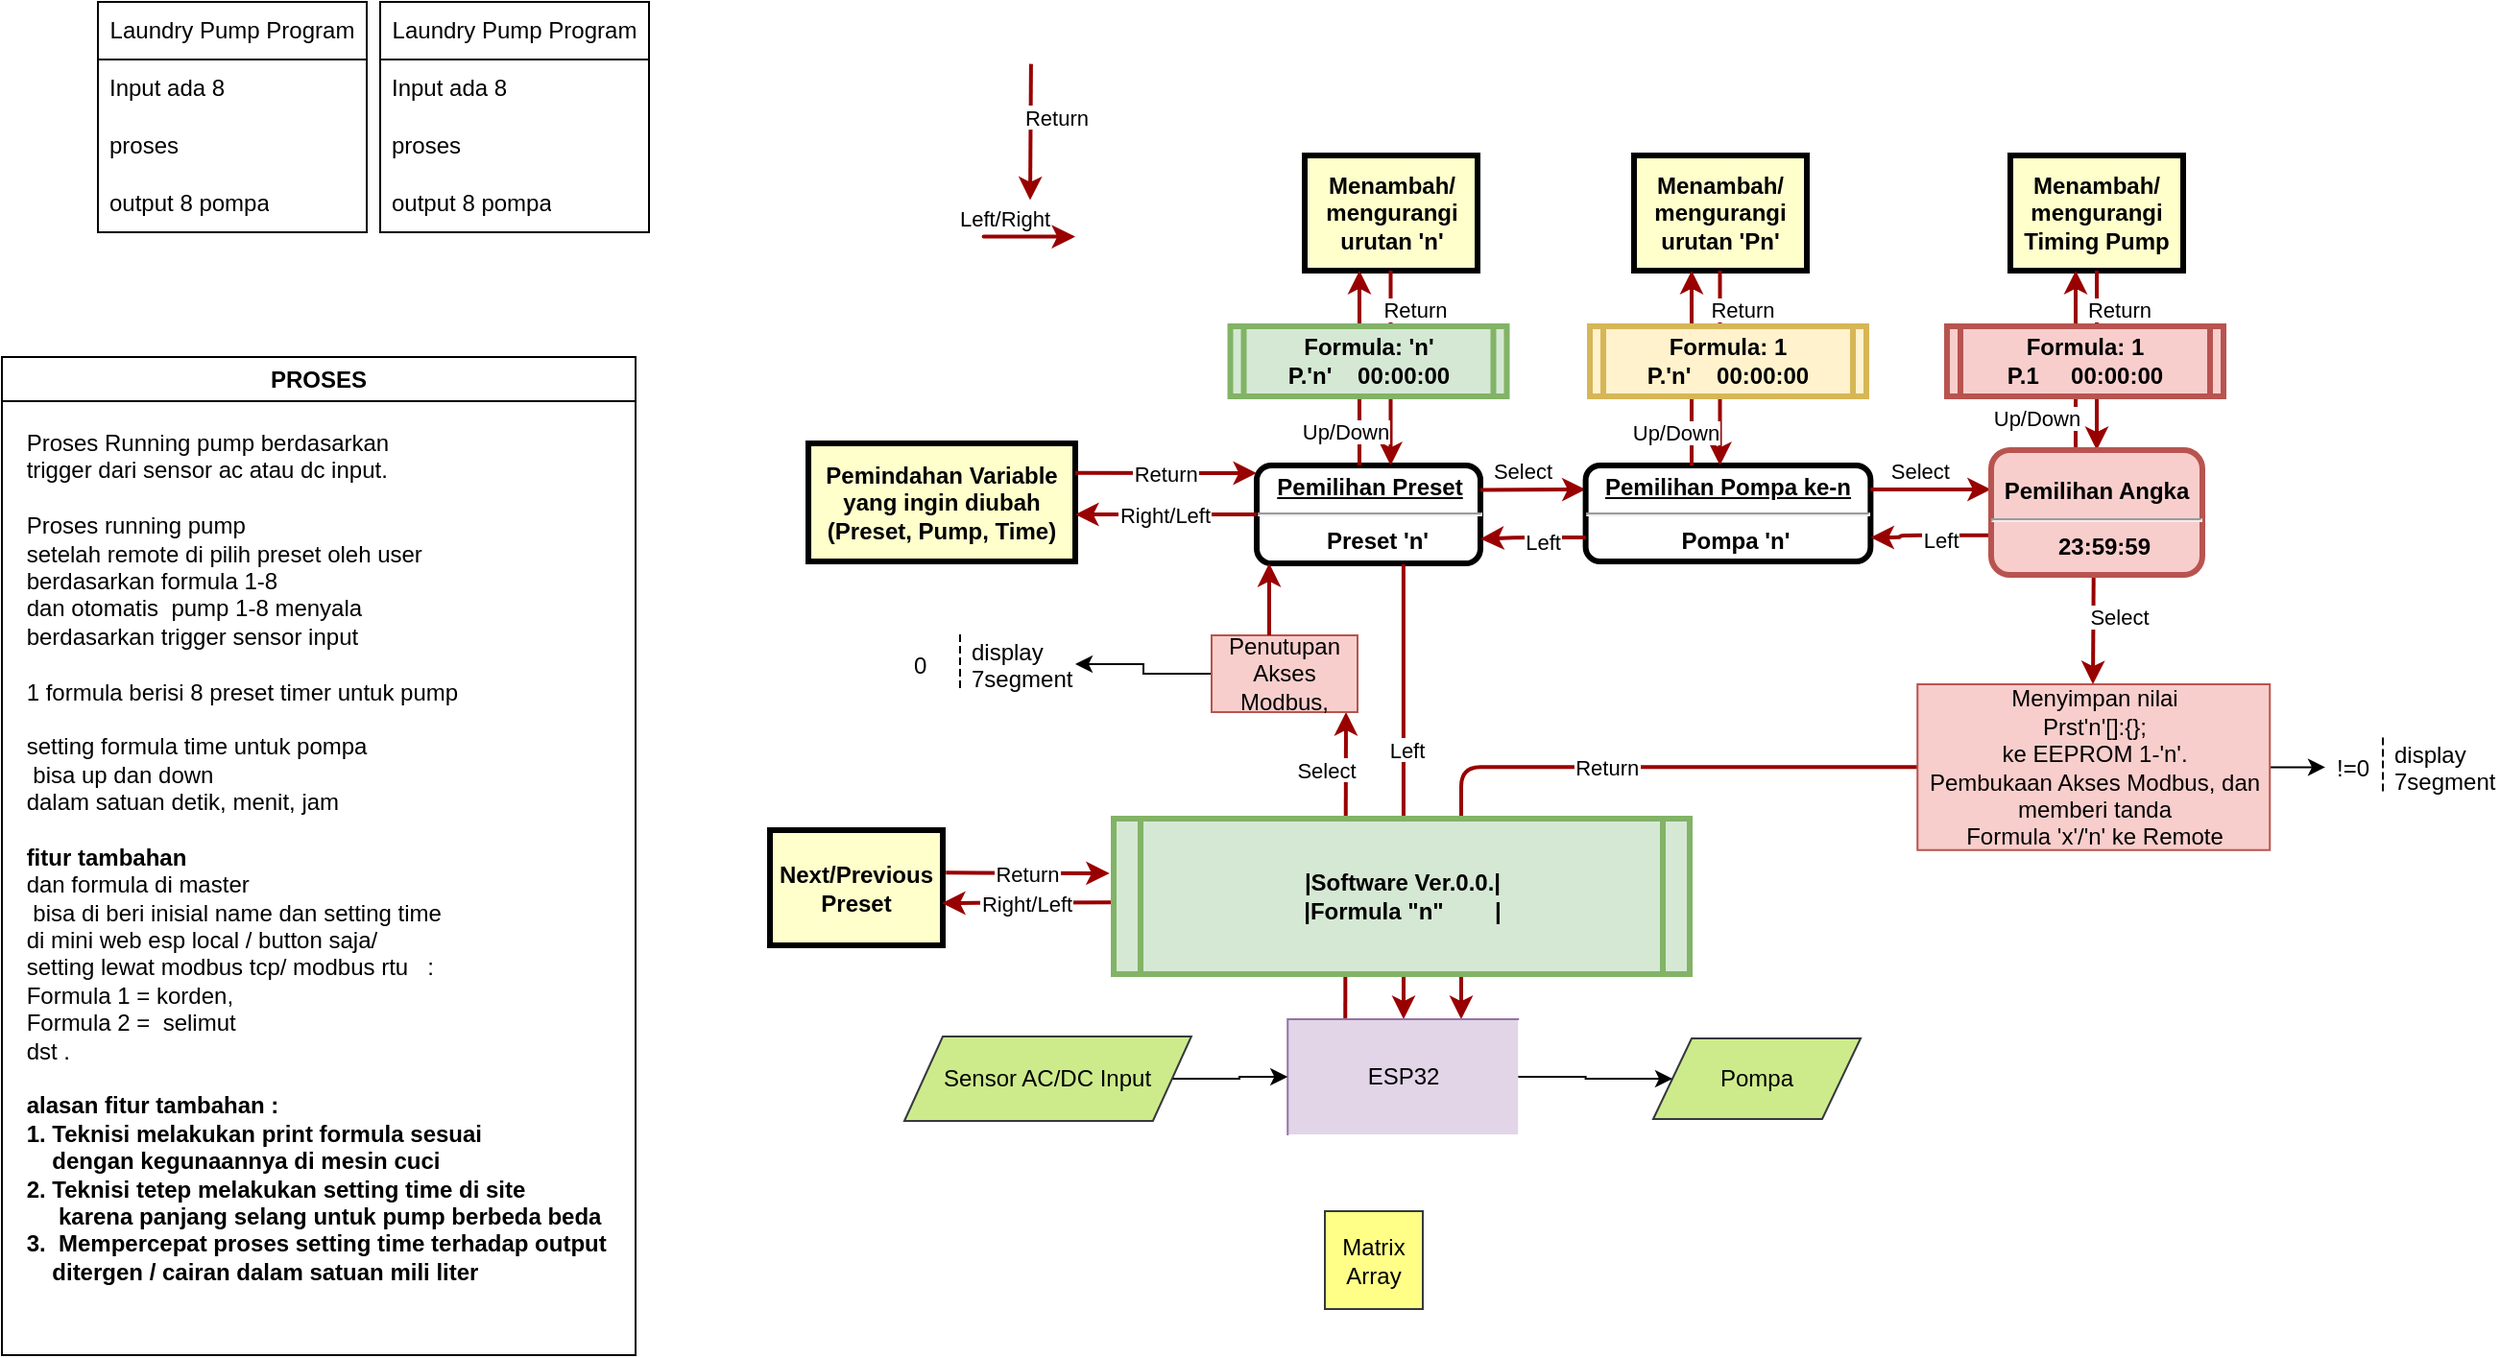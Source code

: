 <mxfile version="24.0.7" type="github">
  <diagram name="Page-1" id="c7558073-3199-34d8-9f00-42111426c3f3">
    <mxGraphModel dx="1645" dy="538" grid="1" gridSize="10" guides="1" tooltips="1" connect="1" arrows="1" fold="1" page="1" pageScale="1" pageWidth="826" pageHeight="1169" background="none" math="0" shadow="0">
      <root>
        <mxCell id="0" />
        <mxCell id="1" parent="0" />
        <mxCell id="2" value="&lt;p style=&quot;margin: 0px; margin-top: 4px; text-align: center; text-decoration: underline;&quot;&gt;&lt;span style=&quot;background-color: initial;&quot;&gt;Pemilihan Preset&lt;/span&gt;&lt;strong&gt;&lt;br&gt;&lt;/strong&gt;&lt;/p&gt;&lt;hr&gt;&lt;p style=&quot;margin: 0px; margin-left: 8px;&quot;&gt;&lt;strong&gt;Preset &#39;n&#39;&lt;/strong&gt;&lt;br&gt;&lt;/p&gt;" style="verticalAlign=middle;align=center;overflow=fill;fontSize=12;fontFamily=Helvetica;html=1;rounded=1;fontStyle=1;strokeWidth=3;" parent="1" vertex="1">
          <mxGeometry x="303.5" y="241.5" width="116.5" height="51" as="geometry" />
        </mxCell>
        <mxCell id="55" value="Select" style="edgeStyle=elbowEdgeStyle;elbow=horizontal;strokeColor=#990000;strokeWidth=2;exitX=0.25;exitY=0;exitDx=0;exitDy=0;" parent="1" source="WiRwgJ6gsVXXDse-BNaT-72" target="_6mjk4-27FrQg_kHxcmd-77" edge="1">
          <mxGeometry x="0.626" y="10" width="100" height="100" relative="1" as="geometry">
            <mxPoint x="325.25" y="425.5" as="sourcePoint" />
            <mxPoint x="379.75" y="261.5" as="targetPoint" />
            <Array as="points">
              <mxPoint x="350" y="460" />
            </Array>
            <mxPoint as="offset" />
          </mxGeometry>
        </mxCell>
        <mxCell id="NX90EAhNhadWSshN6RtQ-158" value="Menambah/&#xa;mengurangi&#xa;Timing Pump" style="whiteSpace=wrap;align=center;verticalAlign=middle;fontStyle=1;strokeWidth=3;fillColor=#FFFFCC" parent="1" vertex="1">
          <mxGeometry x="696" y="80.0" width="90" height="60" as="geometry" />
        </mxCell>
        <mxCell id="NX90EAhNhadWSshN6RtQ-160" value="Select" style="edgeStyle=elbowEdgeStyle;elbow=vertical;strokeColor=#990000;strokeWidth=2;entryX=0;entryY=0.25;entryDx=0;entryDy=0;exitX=1;exitY=0.25;exitDx=0;exitDy=0;" parent="1" source="2" target="_6mjk4-27FrQg_kHxcmd-99" edge="1">
          <mxGeometry x="-0.176" y="10" width="100" height="100" relative="1" as="geometry">
            <mxPoint x="347.63" y="216.5" as="sourcePoint" />
            <mxPoint x="347.63" y="165.5" as="targetPoint" />
            <Array as="points" />
            <mxPoint as="offset" />
          </mxGeometry>
        </mxCell>
        <mxCell id="NX90EAhNhadWSshN6RtQ-161" value="Return" style="edgeStyle=elbowEdgeStyle;elbow=horizontal;strokeColor=#990000;strokeWidth=2;entryX=0.5;entryY=0;entryDx=0;entryDy=0;" parent="1" edge="1">
          <mxGeometry x="-0.21" y="14" width="100" height="100" relative="1" as="geometry">
            <mxPoint x="185.96" y="32.31" as="sourcePoint" />
            <mxPoint x="185.5" y="103.31" as="targetPoint" />
            <Array as="points" />
            <mxPoint as="offset" />
          </mxGeometry>
        </mxCell>
        <mxCell id="NX90EAhNhadWSshN6RtQ-163" value="Pemindahan Variable&#xa;yang ingin diubah &#xa;(Preset, Pump, Time)" style="whiteSpace=wrap;align=center;verticalAlign=middle;fontStyle=1;strokeWidth=3;fillColor=#FFFFCC" parent="1" vertex="1">
          <mxGeometry x="70" y="230" width="139" height="61.5" as="geometry" />
        </mxCell>
        <mxCell id="NX90EAhNhadWSshN6RtQ-165" value="Right/Left" style="edgeStyle=elbowEdgeStyle;elbow=vertical;strokeColor=#990000;strokeWidth=2;exitX=0;exitY=0.5;exitDx=0;exitDy=0;" parent="1" source="2" target="NX90EAhNhadWSshN6RtQ-163" edge="1">
          <mxGeometry width="100" height="100" relative="1" as="geometry">
            <mxPoint x="357.63" y="226.5" as="sourcePoint" />
            <mxPoint x="357.63" y="175.5" as="targetPoint" />
            <Array as="points" />
          </mxGeometry>
        </mxCell>
        <mxCell id="NX90EAhNhadWSshN6RtQ-166" value="Return" style="edgeStyle=elbowEdgeStyle;elbow=vertical;strokeColor=#990000;strokeWidth=2;exitX=1;exitY=0.25;exitDx=0;exitDy=0;" parent="1" source="NX90EAhNhadWSshN6RtQ-163" target="2" edge="1">
          <mxGeometry width="100" height="100" relative="1" as="geometry">
            <mxPoint x="241" y="245.8" as="sourcePoint" />
            <mxPoint x="306.0" y="245.8" as="targetPoint" />
            <Array as="points" />
          </mxGeometry>
        </mxCell>
        <mxCell id="NX90EAhNhadWSshN6RtQ-175" value="Next/Previous&#xa;Preset" style="whiteSpace=wrap;align=center;verticalAlign=middle;fontStyle=1;strokeWidth=3;fillColor=#FFFFCC" parent="1" vertex="1">
          <mxGeometry x="50" y="431.5" width="90" height="60" as="geometry" />
        </mxCell>
        <mxCell id="NX90EAhNhadWSshN6RtQ-176" value="Right/Left" style="edgeStyle=elbowEdgeStyle;elbow=vertical;strokeColor=#990000;strokeWidth=2;entryX=0.995;entryY=0.632;entryDx=0;entryDy=0;entryPerimeter=0;exitX=-0.001;exitY=0.539;exitDx=0;exitDy=0;exitPerimeter=0;" parent="1" source="5" target="NX90EAhNhadWSshN6RtQ-175" edge="1">
          <mxGeometry width="100" height="100" relative="1" as="geometry">
            <mxPoint x="219" y="469.5" as="sourcePoint" />
            <mxPoint x="202" y="468.8" as="targetPoint" />
            <Array as="points" />
          </mxGeometry>
        </mxCell>
        <mxCell id="NX90EAhNhadWSshN6RtQ-177" value="Return" style="edgeStyle=elbowEdgeStyle;elbow=vertical;strokeColor=#990000;strokeWidth=2;exitX=1.018;exitY=0.369;exitDx=0;exitDy=0;exitPerimeter=0;entryX=-0.007;entryY=0.358;entryDx=0;entryDy=0;entryPerimeter=0;" parent="1" source="NX90EAhNhadWSshN6RtQ-175" target="5" edge="1">
          <mxGeometry width="100" height="100" relative="1" as="geometry">
            <mxPoint x="202" y="453.8" as="sourcePoint" />
            <mxPoint x="219" y="455.5" as="targetPoint" />
            <Array as="points" />
          </mxGeometry>
        </mxCell>
        <mxCell id="NX90EAhNhadWSshN6RtQ-178" value="Return" style="edgeStyle=elbowEdgeStyle;elbow=horizontal;strokeColor=#990000;strokeWidth=2;entryX=0.75;entryY=0;entryDx=0;entryDy=0;" parent="1" source="_6mjk4-27FrQg_kHxcmd-78" target="WiRwgJ6gsVXXDse-BNaT-72" edge="1">
          <mxGeometry x="-0.125" width="100" height="100" relative="1" as="geometry">
            <mxPoint x="464.663" y="401.87" as="sourcePoint" />
            <mxPoint x="465" y="426" as="targetPoint" />
            <Array as="points">
              <mxPoint x="410" y="460" />
            </Array>
            <mxPoint as="offset" />
          </mxGeometry>
        </mxCell>
        <mxCell id="WiRwgJ6gsVXXDse-BNaT-103" value="" style="edgeStyle=orthogonalEdgeStyle;rounded=0;orthogonalLoop=1;jettySize=auto;html=1;" parent="1" source="_6mjk4-27FrQg_kHxcmd-77" target="WiRwgJ6gsVXXDse-BNaT-100" edge="1">
          <mxGeometry relative="1" as="geometry" />
        </mxCell>
        <mxCell id="_6mjk4-27FrQg_kHxcmd-77" value="Penutupan Akses Modbus," style="rounded=0;whiteSpace=wrap;html=1;fillColor=#f8cecc;strokeColor=#b85450;" parent="1" vertex="1">
          <mxGeometry x="280" y="330" width="76" height="40" as="geometry" />
        </mxCell>
        <mxCell id="WiRwgJ6gsVXXDse-BNaT-106" value="" style="edgeStyle=orthogonalEdgeStyle;rounded=0;orthogonalLoop=1;jettySize=auto;html=1;" parent="1" source="_6mjk4-27FrQg_kHxcmd-78" target="WiRwgJ6gsVXXDse-BNaT-104" edge="1">
          <mxGeometry relative="1" as="geometry" />
        </mxCell>
        <mxCell id="_6mjk4-27FrQg_kHxcmd-78" value="Menyimpan nilai&lt;br&gt;Prst&#39;n&#39;[]:{};&lt;br&gt;ke EEPROM 1-&#39;n&#39;.&lt;br&gt;Pembukaan Akses Modbus, dan memberi tanda&lt;br&gt;Formula &#39;x&#39;/&#39;n&#39; ke Remote" style="rounded=0;whiteSpace=wrap;html=1;fillColor=#f8cecc;strokeColor=#b85450;" parent="1" vertex="1">
          <mxGeometry x="647.63" y="355.5" width="183.5" height="86.37" as="geometry" />
        </mxCell>
        <mxCell id="_6mjk4-27FrQg_kHxcmd-81" value="" style="edgeStyle=elbowEdgeStyle;elbow=horizontal;strokeColor=#990000;strokeWidth=2;" parent="1" source="_6mjk4-27FrQg_kHxcmd-77" target="2" edge="1">
          <mxGeometry x="0.008" y="6" width="100" height="100" relative="1" as="geometry">
            <mxPoint x="301" y="435.5" as="sourcePoint" />
            <mxPoint x="310" y="300" as="targetPoint" />
            <Array as="points">
              <mxPoint x="310" y="320" />
            </Array>
            <mxPoint as="offset" />
          </mxGeometry>
        </mxCell>
        <mxCell id="_6mjk4-27FrQg_kHxcmd-82" value="Laundry Pump Program" style="swimlane;fontStyle=0;childLayout=stackLayout;horizontal=1;startSize=30;horizontalStack=0;resizeParent=1;resizeParentMax=0;resizeLast=0;collapsible=1;marginBottom=0;whiteSpace=wrap;html=1;" parent="1" vertex="1">
          <mxGeometry x="-153" width="140" height="120" as="geometry" />
        </mxCell>
        <mxCell id="_6mjk4-27FrQg_kHxcmd-83" value="Input ada 8&amp;nbsp;" style="text;strokeColor=none;fillColor=none;align=left;verticalAlign=middle;spacingLeft=4;spacingRight=4;overflow=hidden;points=[[0,0.5],[1,0.5]];portConstraint=eastwest;rotatable=0;whiteSpace=wrap;html=1;" parent="_6mjk4-27FrQg_kHxcmd-82" vertex="1">
          <mxGeometry y="30" width="140" height="30" as="geometry" />
        </mxCell>
        <mxCell id="_6mjk4-27FrQg_kHxcmd-84" value="proses" style="text;strokeColor=none;fillColor=none;align=left;verticalAlign=middle;spacingLeft=4;spacingRight=4;overflow=hidden;points=[[0,0.5],[1,0.5]];portConstraint=eastwest;rotatable=0;whiteSpace=wrap;html=1;" parent="_6mjk4-27FrQg_kHxcmd-82" vertex="1">
          <mxGeometry y="60" width="140" height="30" as="geometry" />
        </mxCell>
        <mxCell id="_6mjk4-27FrQg_kHxcmd-85" value="output 8 pompa" style="text;strokeColor=none;fillColor=none;align=left;verticalAlign=middle;spacingLeft=4;spacingRight=4;overflow=hidden;points=[[0,0.5],[1,0.5]];portConstraint=eastwest;rotatable=0;whiteSpace=wrap;html=1;" parent="_6mjk4-27FrQg_kHxcmd-82" vertex="1">
          <mxGeometry y="90" width="140" height="30" as="geometry" />
        </mxCell>
        <mxCell id="_6mjk4-27FrQg_kHxcmd-96" value="PROSES" style="swimlane;whiteSpace=wrap;html=1;" parent="1" vertex="1">
          <mxGeometry x="-350" y="185" width="330" height="520" as="geometry">
            <mxRectangle x="10" y="10" width="120" height="30" as="alternateBounds" />
          </mxGeometry>
        </mxCell>
        <mxCell id="_6mjk4-27FrQg_kHxcmd-97" value="&lt;div style=&quot;text-align: justify;&quot;&gt;&lt;span style=&quot;background-color: initial;&quot;&gt;Proses Running pump berdasarkan&amp;nbsp;&lt;/span&gt;&lt;/div&gt;&lt;div style=&quot;text-align: justify;&quot;&gt;trigger dari sensor ac atau dc input.&amp;nbsp;&lt;/div&gt;&lt;div style=&quot;text-align: justify;&quot;&gt;&lt;br&gt;&lt;/div&gt;&lt;div style=&quot;text-align: justify;&quot;&gt;Proses running pump&amp;nbsp;&lt;/div&gt;&lt;div style=&quot;text-align: justify;&quot;&gt;setelah remote di pilih preset oleh user&amp;nbsp;&lt;/div&gt;&lt;div style=&quot;text-align: justify;&quot;&gt;&lt;span style=&quot;background-color: initial;&quot;&gt;berdasarkan formula 1-8&amp;nbsp;&lt;/span&gt;&lt;/div&gt;&lt;div style=&quot;text-align: justify;&quot;&gt;&lt;span style=&quot;background-color: initial;&quot;&gt;dan otomatis&amp;nbsp; pump 1-8 menyala&amp;nbsp;&lt;/span&gt;&lt;/div&gt;&lt;div style=&quot;text-align: justify;&quot;&gt;&lt;span style=&quot;background-color: initial;&quot;&gt;berdasarkan trigger sensor input&amp;nbsp;&amp;nbsp;&lt;/span&gt;&lt;/div&gt;&lt;div style=&quot;text-align: justify;&quot;&gt;&lt;span style=&quot;background-color: initial;&quot;&gt;&lt;br&gt;&lt;/span&gt;&lt;/div&gt;&lt;div style=&quot;text-align: justify;&quot;&gt;&lt;span style=&quot;background-color: initial;&quot;&gt;1 formula berisi 8 preset timer untuk pump&lt;/span&gt;&lt;/div&gt;&lt;div style=&quot;text-align: justify;&quot;&gt;&lt;span style=&quot;background-color: initial;&quot;&gt;&lt;br&gt;&lt;/span&gt;&lt;/div&gt;&lt;div style=&quot;text-align: justify;&quot;&gt;&lt;span style=&quot;background-color: initial;&quot;&gt;setting formula time untuk pompa&amp;nbsp;&lt;/span&gt;&lt;/div&gt;&lt;div style=&quot;text-align: justify;&quot;&gt;&lt;span style=&quot;background-color: initial;&quot;&gt;&amp;nbsp;bisa up dan down&amp;nbsp;&lt;/span&gt;&lt;/div&gt;&lt;div style=&quot;text-align: justify;&quot;&gt;&lt;span style=&quot;background-color: initial;&quot;&gt;dalam satuan detik, menit, jam&lt;/span&gt;&lt;/div&gt;&lt;div style=&quot;text-align: justify;&quot;&gt;&lt;br&gt;&lt;/div&gt;&lt;div style=&quot;text-align: justify;&quot;&gt;&lt;b&gt;fitur tambahan&lt;/b&gt;&amp;nbsp;&lt;/div&gt;&lt;div style=&quot;text-align: justify;&quot;&gt;&lt;span style=&quot;background-color: initial;&quot;&gt;dan formula di master&amp;nbsp;&lt;/span&gt;&lt;/div&gt;&lt;div style=&quot;text-align: justify;&quot;&gt;&lt;span style=&quot;background-color: initial;&quot;&gt;&amp;nbsp;bisa di beri inisial name dan setting time&amp;nbsp;&lt;/span&gt;&lt;/div&gt;&lt;div style=&quot;text-align: justify;&quot;&gt;&lt;span style=&quot;background-color: initial;&quot;&gt;di mini web esp local / button saja/&amp;nbsp;&lt;/span&gt;&lt;/div&gt;&lt;div style=&quot;text-align: justify;&quot;&gt;&lt;span style=&quot;background-color: initial;&quot;&gt;setting lewat modbus tcp/ modbus rtu&amp;nbsp; &amp;nbsp;:&lt;/span&gt;&lt;/div&gt;&lt;div style=&quot;text-align: justify;&quot;&gt;&lt;span style=&quot;background-color: initial;&quot;&gt;Formula 1 = korden,&lt;/span&gt;&lt;/div&gt;&lt;div style=&quot;text-align: justify;&quot;&gt;&lt;span style=&quot;background-color: initial;&quot;&gt;Formula 2 =&amp;nbsp; selimut&amp;nbsp; &amp;nbsp;&lt;/span&gt;&lt;/div&gt;&lt;div style=&quot;text-align: justify;&quot;&gt;&lt;span style=&quot;background-color: initial;&quot;&gt;dst .&amp;nbsp;&lt;/span&gt;&lt;/div&gt;&lt;div style=&quot;text-align: justify;&quot;&gt;&lt;span style=&quot;background-color: initial;&quot;&gt;&lt;br&gt;&lt;/span&gt;&lt;/div&gt;&lt;div style=&quot;text-align: justify;&quot;&gt;&lt;b&gt;alasan fitur tambahan :&amp;nbsp;&lt;/b&gt;&lt;/div&gt;&lt;div style=&quot;text-align: justify;&quot;&gt;&lt;b&gt;1. Teknisi melakukan print formula sesuai&amp;nbsp;&lt;/b&gt;&lt;/div&gt;&lt;div style=&quot;text-align: justify;&quot;&gt;&lt;b&gt;&amp;nbsp; &amp;nbsp; dengan kegunaannya di mesin cuci&amp;nbsp;&lt;/b&gt;&lt;/div&gt;&lt;div style=&quot;text-align: justify;&quot;&gt;&lt;b&gt;2. Teknisi tetep melakukan setting time di site&lt;/b&gt;&lt;/div&gt;&lt;div style=&quot;text-align: justify;&quot;&gt;&lt;b&gt;&amp;nbsp; &amp;nbsp; &amp;nbsp;karena panjang selang untuk pump berbeda beda&amp;nbsp;&lt;/b&gt;&lt;/div&gt;&lt;div style=&quot;text-align: justify;&quot;&gt;&lt;b&gt;3.&amp;nbsp; Mempercepat proses setting time terhadap output&amp;nbsp;&lt;/b&gt;&lt;/div&gt;&lt;div style=&quot;text-align: justify;&quot;&gt;&lt;b style=&quot;background-color: initial;&quot;&gt;&amp;nbsp; &amp;nbsp; ditergen / cairan dalam satuan mili liter&amp;nbsp;&lt;/b&gt;&lt;/div&gt;&lt;div style=&quot;text-align: justify;&quot;&gt;&lt;b style=&quot;background-color: initial;&quot;&gt;&amp;nbsp;&lt;/b&gt;&lt;br&gt;&lt;/div&gt;&lt;div style=&quot;text-align: justify;&quot;&gt;&lt;b&gt;&amp;nbsp; &amp;nbsp;&amp;nbsp;&lt;/b&gt;&lt;/div&gt;" style="text;html=1;align=center;verticalAlign=middle;resizable=0;points=[];autosize=1;strokeColor=none;fillColor=none;" parent="_6mjk4-27FrQg_kHxcmd-96" vertex="1">
          <mxGeometry y="30" width="330" height="490" as="geometry" />
        </mxCell>
        <mxCell id="_6mjk4-27FrQg_kHxcmd-99" value="&lt;p style=&quot;margin: 0px; margin-top: 4px; text-align: center; text-decoration: underline;&quot;&gt;Pemilihan Pompa ke-n&lt;strong&gt;&lt;br&gt;&lt;/strong&gt;&lt;/p&gt;&lt;hr&gt;&lt;p style=&quot;margin: 0px; margin-left: 8px;&quot;&gt;Pompa &#39;n&#39;&lt;/p&gt;" style="verticalAlign=middle;align=center;overflow=fill;fontSize=12;fontFamily=Helvetica;html=1;rounded=1;fontStyle=1;strokeWidth=3;" parent="1" vertex="1">
          <mxGeometry x="474.81" y="241.5" width="148.38" height="50" as="geometry" />
        </mxCell>
        <mxCell id="_6mjk4-27FrQg_kHxcmd-103" value="Select" style="edgeStyle=elbowEdgeStyle;elbow=vertical;strokeColor=#990000;strokeWidth=2;exitX=1;exitY=0.25;exitDx=0;exitDy=0;entryX=-0.001;entryY=0.312;entryDx=0;entryDy=0;entryPerimeter=0;" parent="1" source="_6mjk4-27FrQg_kHxcmd-99" target="WiRwgJ6gsVXXDse-BNaT-62" edge="1">
          <mxGeometry x="-0.176" y="10" width="100" height="100" relative="1" as="geometry">
            <mxPoint x="543.68" y="244" as="sourcePoint" />
            <mxPoint x="675.75" y="260.975" as="targetPoint" />
            <Array as="points" />
            <mxPoint as="offset" />
          </mxGeometry>
        </mxCell>
        <mxCell id="_6mjk4-27FrQg_kHxcmd-108" value="Return" style="edgeStyle=elbowEdgeStyle;elbow=horizontal;strokeColor=#990000;strokeWidth=2;" parent="1" source="NX90EAhNhadWSshN6RtQ-158" target="WiRwgJ6gsVXXDse-BNaT-62" edge="1">
          <mxGeometry x="-0.575" y="12" width="100" height="100" relative="1" as="geometry">
            <mxPoint x="769.34" y="74.5" as="sourcePoint" />
            <mxPoint x="748" y="220" as="targetPoint" />
            <Array as="points">
              <mxPoint x="748.38" y="119.5" />
            </Array>
            <mxPoint as="offset" />
          </mxGeometry>
        </mxCell>
        <mxCell id="_6mjk4-27FrQg_kHxcmd-109" value="Up/Down" style="edgeStyle=elbowEdgeStyle;elbow=horizontal;strokeColor=#990000;strokeWidth=2;" parent="1" source="WiRwgJ6gsVXXDse-BNaT-62" target="NX90EAhNhadWSshN6RtQ-158" edge="1">
          <mxGeometry x="-0.64" y="20" width="100" height="100" relative="1" as="geometry">
            <mxPoint x="730" y="220" as="sourcePoint" />
            <mxPoint x="700.015" y="103.5" as="targetPoint" />
            <Array as="points">
              <mxPoint x="730" y="195.5" />
            </Array>
            <mxPoint as="offset" />
          </mxGeometry>
        </mxCell>
        <mxCell id="_6mjk4-27FrQg_kHxcmd-111" value="Formula: 1&#xa;P.1     00:00:00" style="shape=process;whiteSpace=wrap;align=center;verticalAlign=middle;size=0.048;fontStyle=1;strokeWidth=3;fillColor=#f8cecc;strokeColor=#b85450;" parent="1" vertex="1">
          <mxGeometry x="663" y="169" width="144" height="36.5" as="geometry" />
        </mxCell>
        <mxCell id="_6mjk4-27FrQg_kHxcmd-113" value="Menambah/&#xa;mengurangi&#xa;urutan &#39;Pn&#39;" style="whiteSpace=wrap;align=center;verticalAlign=middle;fontStyle=1;strokeWidth=3;fillColor=#FFFFCC" parent="1" vertex="1">
          <mxGeometry x="500" y="80.0" width="90" height="60" as="geometry" />
        </mxCell>
        <mxCell id="_6mjk4-27FrQg_kHxcmd-114" value="Return" style="edgeStyle=elbowEdgeStyle;elbow=horizontal;strokeColor=#990000;strokeWidth=2;" parent="1" edge="1">
          <mxGeometry x="-0.603" y="12" width="100" height="100" relative="1" as="geometry">
            <mxPoint x="544.76" y="140.0" as="sourcePoint" />
            <mxPoint x="544.76" y="241.5" as="targetPoint" />
            <Array as="points">
              <mxPoint x="544.76" y="210" />
            </Array>
            <mxPoint as="offset" />
          </mxGeometry>
        </mxCell>
        <mxCell id="_6mjk4-27FrQg_kHxcmd-115" value="Up/Down" style="edgeStyle=elbowEdgeStyle;elbow=horizontal;strokeColor=#990000;strokeWidth=2;" parent="1" edge="1">
          <mxGeometry x="-0.654" y="8" width="100" height="100" relative="1" as="geometry">
            <mxPoint x="530" y="241.5" as="sourcePoint" />
            <mxPoint x="530" y="140.0" as="targetPoint" />
            <Array as="points">
              <mxPoint x="530" y="220" />
            </Array>
            <mxPoint as="offset" />
          </mxGeometry>
        </mxCell>
        <mxCell id="_6mjk4-27FrQg_kHxcmd-116" value="Menambah/&#xa;mengurangi&#xa;urutan &#39;n&#39;" style="whiteSpace=wrap;align=center;verticalAlign=middle;fontStyle=1;strokeWidth=3;fillColor=#FFFFCC" parent="1" vertex="1">
          <mxGeometry x="328.5" y="80.0" width="90" height="60" as="geometry" />
        </mxCell>
        <mxCell id="_6mjk4-27FrQg_kHxcmd-117" value="Return" style="edgeStyle=elbowEdgeStyle;elbow=horizontal;strokeColor=#990000;strokeWidth=2;" parent="1" edge="1">
          <mxGeometry x="-0.603" y="13" width="100" height="100" relative="1" as="geometry">
            <mxPoint x="373.26" y="140.0" as="sourcePoint" />
            <mxPoint x="373.26" y="241.5" as="targetPoint" />
            <Array as="points">
              <mxPoint x="373.26" y="230" />
            </Array>
            <mxPoint as="offset" />
          </mxGeometry>
        </mxCell>
        <mxCell id="_6mjk4-27FrQg_kHxcmd-118" value="Up/Down" style="edgeStyle=elbowEdgeStyle;elbow=horizontal;strokeColor=#990000;strokeWidth=2;" parent="1" source="2" target="_6mjk4-27FrQg_kHxcmd-116" edge="1">
          <mxGeometry x="-0.642" y="7" width="100" height="100" relative="1" as="geometry">
            <mxPoint x="360" y="230" as="sourcePoint" />
            <mxPoint x="328.515" y="127.0" as="targetPoint" />
            <Array as="points">
              <mxPoint x="357" y="230" />
            </Array>
            <mxPoint as="offset" />
          </mxGeometry>
        </mxCell>
        <mxCell id="_6mjk4-27FrQg_kHxcmd-124" value="Select" style="edgeStyle=elbowEdgeStyle;elbow=horizontal;strokeColor=#990000;strokeWidth=2;" parent="1" target="_6mjk4-27FrQg_kHxcmd-78" edge="1">
          <mxGeometry x="-0.21" y="14" width="100" height="100" relative="1" as="geometry">
            <mxPoint x="739.375" y="297" as="sourcePoint" />
            <mxPoint x="738.66" y="355.5" as="targetPoint" />
            <Array as="points">
              <mxPoint x="739" y="375.5" />
            </Array>
            <mxPoint as="offset" />
          </mxGeometry>
        </mxCell>
        <mxCell id="_6mjk4-27FrQg_kHxcmd-125" value="Left" style="edgeStyle=elbowEdgeStyle;elbow=horizontal;strokeColor=#990000;strokeWidth=2;exitX=0;exitY=0.75;exitDx=0;exitDy=0;entryX=1;entryY=0.75;entryDx=0;entryDy=0;" parent="1" source="_6mjk4-27FrQg_kHxcmd-99" target="2" edge="1">
          <mxGeometry x="-0.204" y="2" width="100" height="100" relative="1" as="geometry">
            <mxPoint x="500" y="315.5" as="sourcePoint" />
            <mxPoint x="426" y="315.5" as="targetPoint" />
            <Array as="points">
              <mxPoint x="440" y="285.5" />
            </Array>
            <mxPoint as="offset" />
          </mxGeometry>
        </mxCell>
        <mxCell id="_6mjk4-27FrQg_kHxcmd-126" value="Left" style="edgeStyle=elbowEdgeStyle;elbow=horizontal;strokeColor=#990000;strokeWidth=2;exitX=0.001;exitY=0.682;exitDx=0;exitDy=0;entryX=1;entryY=0.75;entryDx=0;entryDy=0;exitPerimeter=0;" parent="1" source="WiRwgJ6gsVXXDse-BNaT-62" target="_6mjk4-27FrQg_kHxcmd-99" edge="1">
          <mxGeometry x="-0.189" y="2" width="100" height="100" relative="1" as="geometry">
            <mxPoint x="675.75" y="278.463" as="sourcePoint" />
            <mxPoint x="618.38" y="275.5" as="targetPoint" />
            <Array as="points">
              <mxPoint x="638.38" y="282.5" />
            </Array>
            <mxPoint as="offset" />
          </mxGeometry>
        </mxCell>
        <mxCell id="_6mjk4-27FrQg_kHxcmd-128" value="Left" style="edgeStyle=elbowEdgeStyle;elbow=horizontal;strokeColor=#990000;strokeWidth=2;exitX=0.656;exitY=1.011;exitDx=0;exitDy=0;exitPerimeter=0;entryX=0.5;entryY=0;entryDx=0;entryDy=0;" parent="1" source="2" target="WiRwgJ6gsVXXDse-BNaT-72" edge="1">
          <mxGeometry x="-0.189" y="2" width="100" height="100" relative="1" as="geometry">
            <mxPoint x="480" y="289.5" as="sourcePoint" />
            <mxPoint x="380" y="395.5" as="targetPoint" />
            <Array as="points">
              <mxPoint x="380" y="355.5" />
            </Array>
            <mxPoint as="offset" />
          </mxGeometry>
        </mxCell>
        <mxCell id="_6mjk4-27FrQg_kHxcmd-131" value="Matrix Array" style="whiteSpace=wrap;html=1;aspect=fixed;strokeColor=#36393d;fillColor=#ffff88;" parent="1" vertex="1">
          <mxGeometry x="339" y="630" width="51" height="51" as="geometry" />
        </mxCell>
        <mxCell id="_6mjk4-27FrQg_kHxcmd-132" value="Pompa" style="shape=parallelogram;perimeter=parallelogramPerimeter;whiteSpace=wrap;html=1;fixedSize=1;fillColor=#cdeb8b;strokeColor=#36393d;" parent="1" vertex="1">
          <mxGeometry x="510" y="540" width="108" height="42" as="geometry" />
        </mxCell>
        <mxCell id="WiRwgJ6gsVXXDse-BNaT-62" value="&lt;p style=&quot;margin: 0px 0px 0px 8px;&quot;&gt;&lt;br&gt;&lt;/p&gt;Pemilihan Angka&lt;hr&gt;&lt;p style=&quot;margin: 0px; margin-left: 8px;&quot;&gt;&lt;span style=&quot;text-wrap: wrap;&quot;&gt;23:59:59&lt;/span&gt;&lt;br&gt;&lt;/p&gt;" style="verticalAlign=middle;align=center;overflow=fill;fontSize=12;fontFamily=Helvetica;html=1;rounded=1;fontStyle=1;strokeWidth=3;fillColor=#f8cecc;strokeColor=#b85450;" parent="1" vertex="1">
          <mxGeometry x="686" y="233.5" width="110" height="65" as="geometry" />
        </mxCell>
        <mxCell id="_6mjk4-27FrQg_kHxcmd-110" value="Formula: 1&#xa;P.&#39;n&#39;    00:00:00" style="shape=process;whiteSpace=wrap;align=center;verticalAlign=middle;size=0.048;fontStyle=1;strokeWidth=3;fillColor=#fff2cc;strokeColor=#d6b656;" parent="1" vertex="1">
          <mxGeometry x="477" y="169" width="144" height="36.5" as="geometry" />
        </mxCell>
        <mxCell id="_6mjk4-27FrQg_kHxcmd-74" value="Formula: &#39;n&#39;&#xa;P.&#39;n&#39;    00:00:00" style="shape=process;whiteSpace=wrap;align=center;verticalAlign=middle;size=0.048;fontStyle=1;strokeWidth=3;fillColor=#d5e8d4;strokeColor=#82b366;" parent="1" vertex="1">
          <mxGeometry x="289.75" y="169" width="144" height="36.5" as="geometry" />
        </mxCell>
        <mxCell id="WiRwgJ6gsVXXDse-BNaT-69" value="Left/Right" style="edgeStyle=elbowEdgeStyle;elbow=horizontal;strokeColor=#990000;strokeWidth=2;entryX=0;entryY=0.25;entryDx=0;entryDy=0;" parent="1" edge="1">
          <mxGeometry x="-0.304" y="10" width="100" height="100" relative="1" as="geometry">
            <mxPoint x="165" y="122.31" as="sourcePoint" />
            <mxPoint x="209" y="122.31" as="targetPoint" />
            <Array as="points">
              <mxPoint x="159" y="122.81" />
            </Array>
            <mxPoint as="offset" />
          </mxGeometry>
        </mxCell>
        <mxCell id="WiRwgJ6gsVXXDse-BNaT-81" value="" style="edgeStyle=orthogonalEdgeStyle;rounded=0;orthogonalLoop=1;jettySize=auto;html=1;" parent="1" source="WiRwgJ6gsVXXDse-BNaT-72" target="_6mjk4-27FrQg_kHxcmd-132" edge="1">
          <mxGeometry relative="1" as="geometry" />
        </mxCell>
        <mxCell id="WiRwgJ6gsVXXDse-BNaT-72" value="ESP32" style="shape=partialRectangle;whiteSpace=wrap;html=1;bottom=0;right=0;fillColor=#e1d5e7;strokeColor=#9673a6;" parent="1" vertex="1">
          <mxGeometry x="319.62" y="530" width="120" height="60" as="geometry" />
        </mxCell>
        <mxCell id="WiRwgJ6gsVXXDse-BNaT-80" value="" style="edgeStyle=orthogonalEdgeStyle;rounded=0;orthogonalLoop=1;jettySize=auto;html=1;" parent="1" source="WiRwgJ6gsVXXDse-BNaT-75" target="WiRwgJ6gsVXXDse-BNaT-72" edge="1">
          <mxGeometry relative="1" as="geometry" />
        </mxCell>
        <mxCell id="WiRwgJ6gsVXXDse-BNaT-75" value="Sensor AC/DC Input" style="shape=parallelogram;perimeter=parallelogramPerimeter;whiteSpace=wrap;html=1;fixedSize=1;fillColor=#cdeb8b;strokeColor=#36393d;" parent="1" vertex="1">
          <mxGeometry x="120" y="539" width="149.44" height="44" as="geometry" />
        </mxCell>
        <mxCell id="5" value="|Software Ver.0.0.|&#xa;|Formula &quot;n&quot;        |" style="shape=process;whiteSpace=wrap;align=center;verticalAlign=middle;size=0.048;fontStyle=1;strokeWidth=3;fillColor=#d5e8d4;strokeColor=#82b366;" parent="1" vertex="1">
          <mxGeometry x="229" y="425.5" width="300" height="81" as="geometry" />
        </mxCell>
        <mxCell id="WiRwgJ6gsVXXDse-BNaT-100" value="display&#xa;7segment" style="shape=partialRectangle;fillColor=none;align=left;verticalAlign=middle;strokeColor=none;spacingLeft=34;rotatable=0;points=[[0,0.5],[1,0.5]];portConstraint=eastwest;dropTarget=0;" parent="1" vertex="1">
          <mxGeometry x="119" y="330" width="90" height="30" as="geometry" />
        </mxCell>
        <mxCell id="WiRwgJ6gsVXXDse-BNaT-101" value="0" style="shape=partialRectangle;top=0;left=0;bottom=0;fillColor=none;stokeWidth=1;dashed=1;align=left;verticalAlign=middle;spacingLeft=4;spacingRight=4;overflow=hidden;rotatable=0;points=[];portConstraint=eastwest;part=1;" parent="WiRwgJ6gsVXXDse-BNaT-100" vertex="1" connectable="0">
          <mxGeometry width="30" height="30" as="geometry" />
        </mxCell>
        <mxCell id="WiRwgJ6gsVXXDse-BNaT-104" value="display&#xa;7segment" style="shape=partialRectangle;fillColor=none;align=left;verticalAlign=middle;strokeColor=none;spacingLeft=34;rotatable=0;points=[[0,0.5],[1,0.5]];portConstraint=eastwest;dropTarget=0;" parent="1" vertex="1">
          <mxGeometry x="860" y="383.69" width="90" height="30" as="geometry" />
        </mxCell>
        <mxCell id="WiRwgJ6gsVXXDse-BNaT-105" value="!=0" style="shape=partialRectangle;top=0;left=0;bottom=0;fillColor=none;stokeWidth=1;dashed=1;align=left;verticalAlign=middle;spacingLeft=4;spacingRight=4;overflow=hidden;rotatable=0;points=[];portConstraint=eastwest;part=1;" parent="WiRwgJ6gsVXXDse-BNaT-104" vertex="1" connectable="0">
          <mxGeometry width="30" height="30" as="geometry" />
        </mxCell>
        <mxCell id="W0T8fahZYHrbc3-QWTxD-55" value="Laundry Pump Program" style="swimlane;fontStyle=0;childLayout=stackLayout;horizontal=1;startSize=30;horizontalStack=0;resizeParent=1;resizeParentMax=0;resizeLast=0;collapsible=1;marginBottom=0;whiteSpace=wrap;html=1;" parent="1" vertex="1">
          <mxGeometry x="-300" width="140" height="120" as="geometry" />
        </mxCell>
        <mxCell id="W0T8fahZYHrbc3-QWTxD-56" value="Input ada 8&amp;nbsp;" style="text;strokeColor=none;fillColor=none;align=left;verticalAlign=middle;spacingLeft=4;spacingRight=4;overflow=hidden;points=[[0,0.5],[1,0.5]];portConstraint=eastwest;rotatable=0;whiteSpace=wrap;html=1;" parent="W0T8fahZYHrbc3-QWTxD-55" vertex="1">
          <mxGeometry y="30" width="140" height="30" as="geometry" />
        </mxCell>
        <mxCell id="W0T8fahZYHrbc3-QWTxD-57" value="proses" style="text;strokeColor=none;fillColor=none;align=left;verticalAlign=middle;spacingLeft=4;spacingRight=4;overflow=hidden;points=[[0,0.5],[1,0.5]];portConstraint=eastwest;rotatable=0;whiteSpace=wrap;html=1;" parent="W0T8fahZYHrbc3-QWTxD-55" vertex="1">
          <mxGeometry y="60" width="140" height="30" as="geometry" />
        </mxCell>
        <mxCell id="W0T8fahZYHrbc3-QWTxD-58" value="output 8 pompa" style="text;strokeColor=none;fillColor=none;align=left;verticalAlign=middle;spacingLeft=4;spacingRight=4;overflow=hidden;points=[[0,0.5],[1,0.5]];portConstraint=eastwest;rotatable=0;whiteSpace=wrap;html=1;" parent="W0T8fahZYHrbc3-QWTxD-55" vertex="1">
          <mxGeometry y="90" width="140" height="30" as="geometry" />
        </mxCell>
      </root>
    </mxGraphModel>
  </diagram>
</mxfile>
